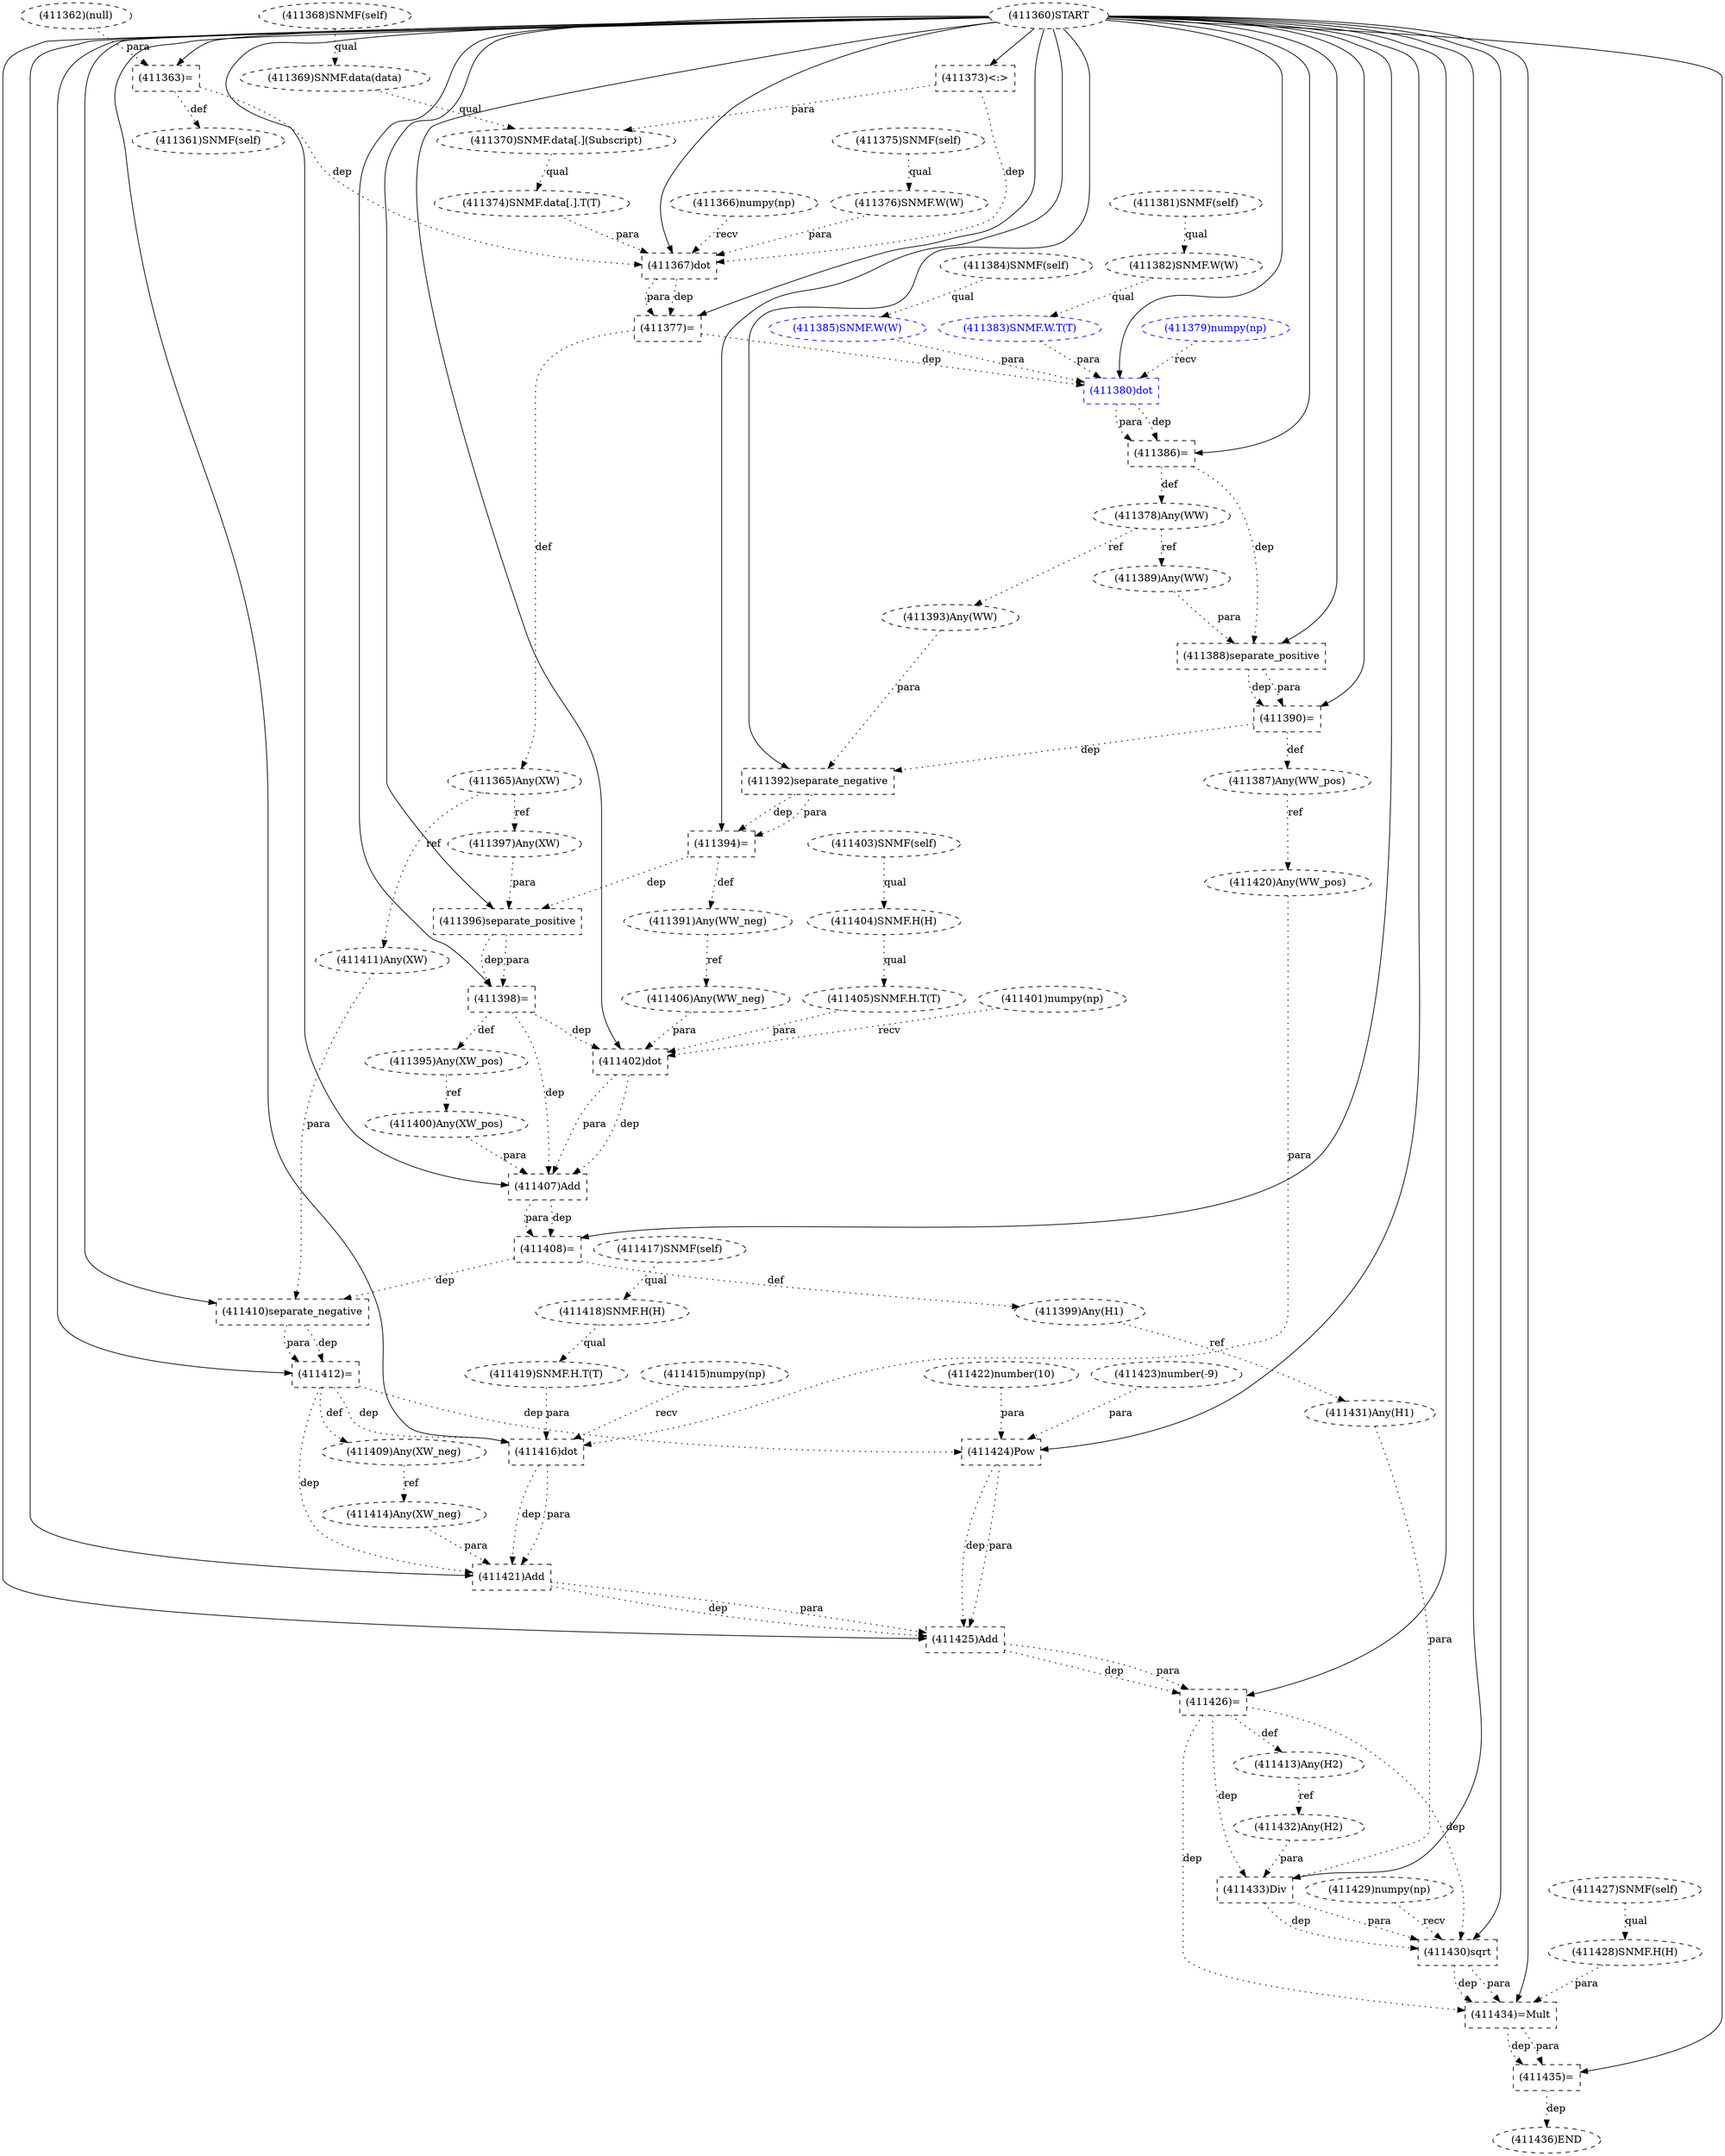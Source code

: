 digraph G {
1 [label="(411433)Div" shape=box style=dashed]
2 [label="(411377)=" shape=box style=dashed]
3 [label="(411432)Any(H2)" shape=ellipse style=dashed]
4 [label="(411385)SNMF.W(W)" shape=ellipse style=dashed color=blue fontcolor=blue]
5 [label="(411401)numpy(np)" shape=ellipse style=dashed color=black fontcolor=black]
6 [label="(411415)numpy(np)" shape=ellipse style=dashed color=black fontcolor=black]
7 [label="(411382)SNMF.W(W)" shape=ellipse style=dashed]
8 [label="(411383)SNMF.W.T(T)" shape=ellipse style=dashed color=blue fontcolor=blue]
9 [label="(411397)Any(XW)" shape=ellipse style=dashed]
10 [label="(411410)separate_negative" shape=box style=dashed]
11 [label="(411376)SNMF.W(W)" shape=ellipse style=dashed color=black fontcolor=black]
12 [label="(411369)SNMF.data(data)" shape=ellipse style=dashed]
13 [label="(411417)SNMF(self)" shape=ellipse style=dashed]
14 [label="(411360)START" style=dashed]
15 [label="(411384)SNMF(self)" shape=ellipse style=dashed]
16 [label="(411373)<:>" shape=box style=dashed]
17 [label="(411424)Pow" shape=box style=dashed]
18 [label="(411400)Any(XW_pos)" shape=ellipse style=dashed]
19 [label="(411386)=" shape=box style=dashed]
20 [label="(411394)=" shape=box style=dashed]
21 [label="(411419)SNMF.H.T(T)" shape=ellipse style=dashed color=black fontcolor=black]
22 [label="(411380)dot" shape=box style=dashed color=blue fontcolor=blue]
23 [label="(411422)number(10)" shape=ellipse style=dashed]
24 [label="(411421)Add" shape=box style=dashed]
25 [label="(411411)Any(XW)" shape=ellipse style=dashed]
26 [label="(411367)dot" shape=box style=dashed color=black fontcolor=black]
27 [label="(411363)=" shape=box style=dashed]
28 [label="(411406)Any(WW_neg)" shape=ellipse style=dashed color=black fontcolor=black]
29 [label="(411368)SNMF(self)" shape=ellipse style=dashed]
30 [label="(411398)=" shape=box style=dashed]
31 [label="(411404)SNMF.H(H)" shape=ellipse style=dashed]
32 [label="(411426)=" shape=box style=dashed]
33 [label="(411423)number(-9)" shape=ellipse style=dashed]
34 [label="(411407)Add" shape=box style=dashed]
35 [label="(411425)Add" shape=box style=dashed]
36 [label="(411392)separate_negative" shape=box style=dashed]
37 [label="(411402)dot" shape=box style=dashed color=black fontcolor=black]
38 [label="(411431)Any(H1)" shape=ellipse style=dashed]
39 [label="(411399)Any(H1)" shape=ellipse style=dashed]
40 [label="(411379)numpy(np)" shape=ellipse style=dashed color=blue fontcolor=blue]
41 [label="(411430)sqrt" shape=box style=dashed]
42 [label="(411378)Any(WW)" shape=ellipse style=dashed]
43 [label="(411362)(null)" shape=ellipse style=dashed]
44 [label="(411391)Any(WW_neg)" shape=ellipse style=dashed]
45 [label="(411435)=" shape=box style=dashed]
46 [label="(411361)SNMF(self)" shape=ellipse style=dashed]
47 [label="(411393)Any(WW)" shape=ellipse style=dashed]
48 [label="(411420)Any(WW_pos)" shape=ellipse style=dashed color=black fontcolor=black]
49 [label="(411403)SNMF(self)" shape=ellipse style=dashed]
50 [label="(411370)SNMF.data[.](Subscript)" shape=ellipse style=dashed]
51 [label="(411434)=Mult" shape=box style=dashed]
52 [label="(411375)SNMF(self)" shape=ellipse style=dashed]
53 [label="(411388)separate_positive" shape=box style=dashed]
54 [label="(411389)Any(WW)" shape=ellipse style=dashed]
55 [label="(411390)=" shape=box style=dashed]
56 [label="(411396)separate_positive" shape=box style=dashed]
57 [label="(411416)dot" shape=box style=dashed color=black fontcolor=black]
58 [label="(411436)END" style=dashed]
59 [label="(411429)numpy(np)" shape=ellipse style=dashed]
60 [label="(411409)Any(XW_neg)" shape=ellipse style=dashed]
61 [label="(411413)Any(H2)" shape=ellipse style=dashed]
62 [label="(411414)Any(XW_neg)" shape=ellipse style=dashed]
63 [label="(411381)SNMF(self)" shape=ellipse style=dashed]
64 [label="(411408)=" shape=box style=dashed]
65 [label="(411412)=" shape=box style=dashed]
66 [label="(411366)numpy(np)" shape=ellipse style=dashed color=black fontcolor=black]
67 [label="(411374)SNMF.data[.].T(T)" shape=ellipse style=dashed color=black fontcolor=black]
68 [label="(411395)Any(XW_pos)" shape=ellipse style=dashed]
69 [label="(411427)SNMF(self)" shape=ellipse style=dashed]
70 [label="(411405)SNMF.H.T(T)" shape=ellipse style=dashed color=black fontcolor=black]
71 [label="(411365)Any(XW)" shape=ellipse style=dashed]
72 [label="(411387)Any(WW_pos)" shape=ellipse style=dashed]
73 [label="(411428)SNMF.H(H)" shape=ellipse style=dashed]
74 [label="(411418)SNMF.H(H)" shape=ellipse style=dashed]
14 -> 1 [label="" style=solid];
38 -> 1 [label="para" style=dotted];
3 -> 1 [label="para" style=dotted];
32 -> 1 [label="dep" style=dotted];
14 -> 2 [label="" style=solid];
26 -> 2 [label="dep" style=dotted];
26 -> 2 [label="para" style=dotted];
61 -> 3 [label="ref" style=dotted];
15 -> 4 [label="qual" style=dotted];
63 -> 7 [label="qual" style=dotted];
7 -> 8 [label="qual" style=dotted];
71 -> 9 [label="ref" style=dotted];
14 -> 10 [label="" style=solid];
25 -> 10 [label="para" style=dotted];
64 -> 10 [label="dep" style=dotted];
52 -> 11 [label="qual" style=dotted];
29 -> 12 [label="qual" style=dotted];
14 -> 16 [label="" style=solid];
14 -> 17 [label="" style=solid];
23 -> 17 [label="para" style=dotted];
33 -> 17 [label="para" style=dotted];
65 -> 17 [label="dep" style=dotted];
68 -> 18 [label="ref" style=dotted];
14 -> 19 [label="" style=solid];
22 -> 19 [label="dep" style=dotted];
22 -> 19 [label="para" style=dotted];
14 -> 20 [label="" style=solid];
36 -> 20 [label="dep" style=dotted];
36 -> 20 [label="para" style=dotted];
74 -> 21 [label="qual" style=dotted];
14 -> 22 [label="" style=solid];
40 -> 22 [label="recv" style=dotted];
8 -> 22 [label="para" style=dotted];
4 -> 22 [label="para" style=dotted];
2 -> 22 [label="dep" style=dotted];
14 -> 24 [label="" style=solid];
62 -> 24 [label="para" style=dotted];
57 -> 24 [label="dep" style=dotted];
57 -> 24 [label="para" style=dotted];
65 -> 24 [label="dep" style=dotted];
71 -> 25 [label="ref" style=dotted];
14 -> 26 [label="" style=solid];
66 -> 26 [label="recv" style=dotted];
16 -> 26 [label="dep" style=dotted];
67 -> 26 [label="para" style=dotted];
11 -> 26 [label="para" style=dotted];
27 -> 26 [label="dep" style=dotted];
14 -> 27 [label="" style=solid];
43 -> 27 [label="para" style=dotted];
44 -> 28 [label="ref" style=dotted];
14 -> 30 [label="" style=solid];
56 -> 30 [label="dep" style=dotted];
56 -> 30 [label="para" style=dotted];
49 -> 31 [label="qual" style=dotted];
14 -> 32 [label="" style=solid];
35 -> 32 [label="dep" style=dotted];
35 -> 32 [label="para" style=dotted];
14 -> 34 [label="" style=solid];
18 -> 34 [label="para" style=dotted];
37 -> 34 [label="dep" style=dotted];
37 -> 34 [label="para" style=dotted];
30 -> 34 [label="dep" style=dotted];
14 -> 35 [label="" style=solid];
24 -> 35 [label="dep" style=dotted];
24 -> 35 [label="para" style=dotted];
17 -> 35 [label="dep" style=dotted];
17 -> 35 [label="para" style=dotted];
14 -> 36 [label="" style=solid];
47 -> 36 [label="para" style=dotted];
55 -> 36 [label="dep" style=dotted];
14 -> 37 [label="" style=solid];
5 -> 37 [label="recv" style=dotted];
70 -> 37 [label="para" style=dotted];
28 -> 37 [label="para" style=dotted];
30 -> 37 [label="dep" style=dotted];
39 -> 38 [label="ref" style=dotted];
64 -> 39 [label="def" style=dotted];
14 -> 41 [label="" style=solid];
59 -> 41 [label="recv" style=dotted];
1 -> 41 [label="dep" style=dotted];
1 -> 41 [label="para" style=dotted];
32 -> 41 [label="dep" style=dotted];
19 -> 42 [label="def" style=dotted];
20 -> 44 [label="def" style=dotted];
14 -> 45 [label="" style=solid];
51 -> 45 [label="dep" style=dotted];
51 -> 45 [label="para" style=dotted];
27 -> 46 [label="def" style=dotted];
42 -> 47 [label="ref" style=dotted];
72 -> 48 [label="ref" style=dotted];
12 -> 50 [label="qual" style=dotted];
16 -> 50 [label="para" style=dotted];
14 -> 51 [label="" style=solid];
73 -> 51 [label="para" style=dotted];
41 -> 51 [label="dep" style=dotted];
41 -> 51 [label="para" style=dotted];
32 -> 51 [label="dep" style=dotted];
14 -> 53 [label="" style=solid];
54 -> 53 [label="para" style=dotted];
19 -> 53 [label="dep" style=dotted];
42 -> 54 [label="ref" style=dotted];
14 -> 55 [label="" style=solid];
53 -> 55 [label="dep" style=dotted];
53 -> 55 [label="para" style=dotted];
14 -> 56 [label="" style=solid];
9 -> 56 [label="para" style=dotted];
20 -> 56 [label="dep" style=dotted];
14 -> 57 [label="" style=solid];
6 -> 57 [label="recv" style=dotted];
21 -> 57 [label="para" style=dotted];
48 -> 57 [label="para" style=dotted];
65 -> 57 [label="dep" style=dotted];
45 -> 58 [label="dep" style=dotted];
65 -> 60 [label="def" style=dotted];
32 -> 61 [label="def" style=dotted];
60 -> 62 [label="ref" style=dotted];
14 -> 64 [label="" style=solid];
34 -> 64 [label="dep" style=dotted];
34 -> 64 [label="para" style=dotted];
14 -> 65 [label="" style=solid];
10 -> 65 [label="dep" style=dotted];
10 -> 65 [label="para" style=dotted];
50 -> 67 [label="qual" style=dotted];
30 -> 68 [label="def" style=dotted];
31 -> 70 [label="qual" style=dotted];
2 -> 71 [label="def" style=dotted];
55 -> 72 [label="def" style=dotted];
69 -> 73 [label="qual" style=dotted];
13 -> 74 [label="qual" style=dotted];
}